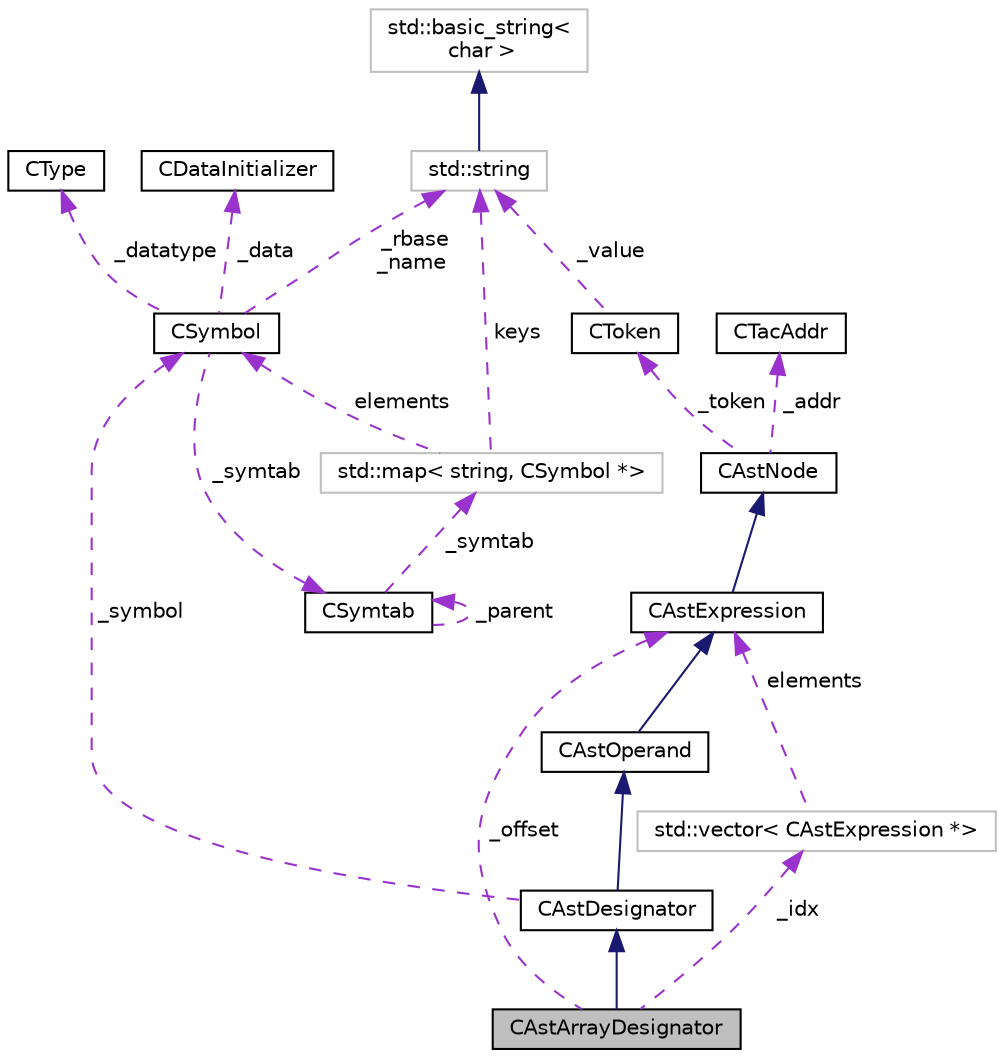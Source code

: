 digraph "CAstArrayDesignator"
{
  edge [fontname="Helvetica",fontsize="10",labelfontname="Helvetica",labelfontsize="10"];
  node [fontname="Helvetica",fontsize="10",shape=record];
  Node5 [label="CAstArrayDesignator",height=0.2,width=0.4,color="black", fillcolor="grey75", style="filled", fontcolor="black"];
  Node6 -> Node5 [dir="back",color="midnightblue",fontsize="10",style="solid",fontname="Helvetica"];
  Node6 [label="CAstDesignator",height=0.2,width=0.4,color="black", fillcolor="white", style="filled",URL="$classCAstDesignator.html",tooltip="AST designator. "];
  Node7 -> Node6 [dir="back",color="midnightblue",fontsize="10",style="solid",fontname="Helvetica"];
  Node7 [label="CAstOperand",height=0.2,width=0.4,color="black", fillcolor="white", style="filled",URL="$classCAstOperand.html",tooltip="AST operand node. "];
  Node8 -> Node7 [dir="back",color="midnightblue",fontsize="10",style="solid",fontname="Helvetica"];
  Node8 [label="CAstExpression",height=0.2,width=0.4,color="black", fillcolor="white", style="filled",URL="$classCAstExpression.html",tooltip="AST expression node. "];
  Node9 -> Node8 [dir="back",color="midnightblue",fontsize="10",style="solid",fontname="Helvetica"];
  Node9 [label="CAstNode",height=0.2,width=0.4,color="black", fillcolor="white", style="filled",URL="$classCAstNode.html",tooltip="AST base node. "];
  Node10 -> Node9 [dir="back",color="darkorchid3",fontsize="10",style="dashed",label=" _token" ,fontname="Helvetica"];
  Node10 [label="CToken",height=0.2,width=0.4,color="black", fillcolor="white", style="filled",URL="$classCToken.html",tooltip="token "];
  Node11 -> Node10 [dir="back",color="darkorchid3",fontsize="10",style="dashed",label=" _value" ,fontname="Helvetica"];
  Node11 [label="std::string",height=0.2,width=0.4,color="grey75", fillcolor="white", style="filled",tooltip="STL class. "];
  Node12 -> Node11 [dir="back",color="midnightblue",fontsize="10",style="solid",fontname="Helvetica"];
  Node12 [label="std::basic_string\<\l char \>",height=0.2,width=0.4,color="grey75", fillcolor="white", style="filled",tooltip="STL class. "];
  Node13 -> Node9 [dir="back",color="darkorchid3",fontsize="10",style="dashed",label=" _addr" ,fontname="Helvetica"];
  Node13 [label="CTacAddr",height=0.2,width=0.4,color="black", fillcolor="white", style="filled",URL="$classCTacAddr.html",tooltip="address class "];
  Node14 -> Node6 [dir="back",color="darkorchid3",fontsize="10",style="dashed",label=" _symbol" ,fontname="Helvetica"];
  Node14 [label="CSymbol",height=0.2,width=0.4,color="black", fillcolor="white", style="filled",URL="$classCSymbol.html",tooltip="SnuPL symbol. "];
  Node15 -> Node14 [dir="back",color="darkorchid3",fontsize="10",style="dashed",label=" _symtab" ,fontname="Helvetica"];
  Node15 [label="CSymtab",height=0.2,width=0.4,color="black", fillcolor="white", style="filled",URL="$classCSymtab.html",tooltip="SnuPL symbol table. "];
  Node15 -> Node15 [dir="back",color="darkorchid3",fontsize="10",style="dashed",label=" _parent" ,fontname="Helvetica"];
  Node16 -> Node15 [dir="back",color="darkorchid3",fontsize="10",style="dashed",label=" _symtab" ,fontname="Helvetica"];
  Node16 [label="std::map\< string, CSymbol *\>",height=0.2,width=0.4,color="grey75", fillcolor="white", style="filled"];
  Node11 -> Node16 [dir="back",color="darkorchid3",fontsize="10",style="dashed",label=" keys" ,fontname="Helvetica"];
  Node14 -> Node16 [dir="back",color="darkorchid3",fontsize="10",style="dashed",label=" elements" ,fontname="Helvetica"];
  Node17 -> Node14 [dir="back",color="darkorchid3",fontsize="10",style="dashed",label=" _datatype" ,fontname="Helvetica"];
  Node17 [label="CType",height=0.2,width=0.4,color="black", fillcolor="white", style="filled",URL="$classCType.html",tooltip="SnuPL base type. "];
  Node18 -> Node14 [dir="back",color="darkorchid3",fontsize="10",style="dashed",label=" _data" ,fontname="Helvetica"];
  Node18 [label="CDataInitializer",height=0.2,width=0.4,color="black", fillcolor="white", style="filled",URL="$classCDataInitializer.html",tooltip="SnuPL data initializer. "];
  Node11 -> Node14 [dir="back",color="darkorchid3",fontsize="10",style="dashed",label=" _rbase\n_name" ,fontname="Helvetica"];
  Node8 -> Node5 [dir="back",color="darkorchid3",fontsize="10",style="dashed",label=" _offset" ,fontname="Helvetica"];
  Node19 -> Node5 [dir="back",color="darkorchid3",fontsize="10",style="dashed",label=" _idx" ,fontname="Helvetica"];
  Node19 [label="std::vector\< CAstExpression *\>",height=0.2,width=0.4,color="grey75", fillcolor="white", style="filled"];
  Node8 -> Node19 [dir="back",color="darkorchid3",fontsize="10",style="dashed",label=" elements" ,fontname="Helvetica"];
}
